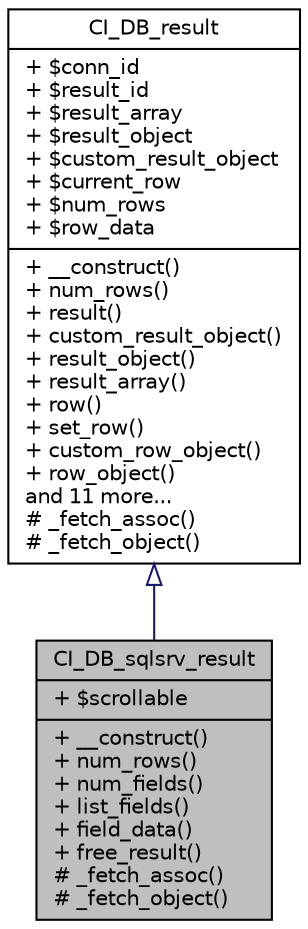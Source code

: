 digraph "CI_DB_sqlsrv_result"
{
 // LATEX_PDF_SIZE
  edge [fontname="Helvetica",fontsize="10",labelfontname="Helvetica",labelfontsize="10"];
  node [fontname="Helvetica",fontsize="10",shape=record];
  Node0 [label="{CI_DB_sqlsrv_result\n|+ $scrollable\l|+ __construct()\l+ num_rows()\l+ num_fields()\l+ list_fields()\l+ field_data()\l+ free_result()\l# _fetch_assoc()\l# _fetch_object()\l}",height=0.2,width=0.4,color="black", fillcolor="grey75", style="filled", fontcolor="black",tooltip=" "];
  Node1 -> Node0 [dir="back",color="midnightblue",fontsize="10",style="solid",arrowtail="onormal",fontname="Helvetica"];
  Node1 [label="{CI_DB_result\n|+ $conn_id\l+ $result_id\l+ $result_array\l+ $result_object\l+ $custom_result_object\l+ $current_row\l+ $num_rows\l+ $row_data\l|+ __construct()\l+ num_rows()\l+ result()\l+ custom_result_object()\l+ result_object()\l+ result_array()\l+ row()\l+ set_row()\l+ custom_row_object()\l+ row_object()\land 11 more...\l# _fetch_assoc()\l# _fetch_object()\l}",height=0.2,width=0.4,color="black", fillcolor="white", style="filled",URL="$class_c_i___d_b__result.html",tooltip=" "];
}
